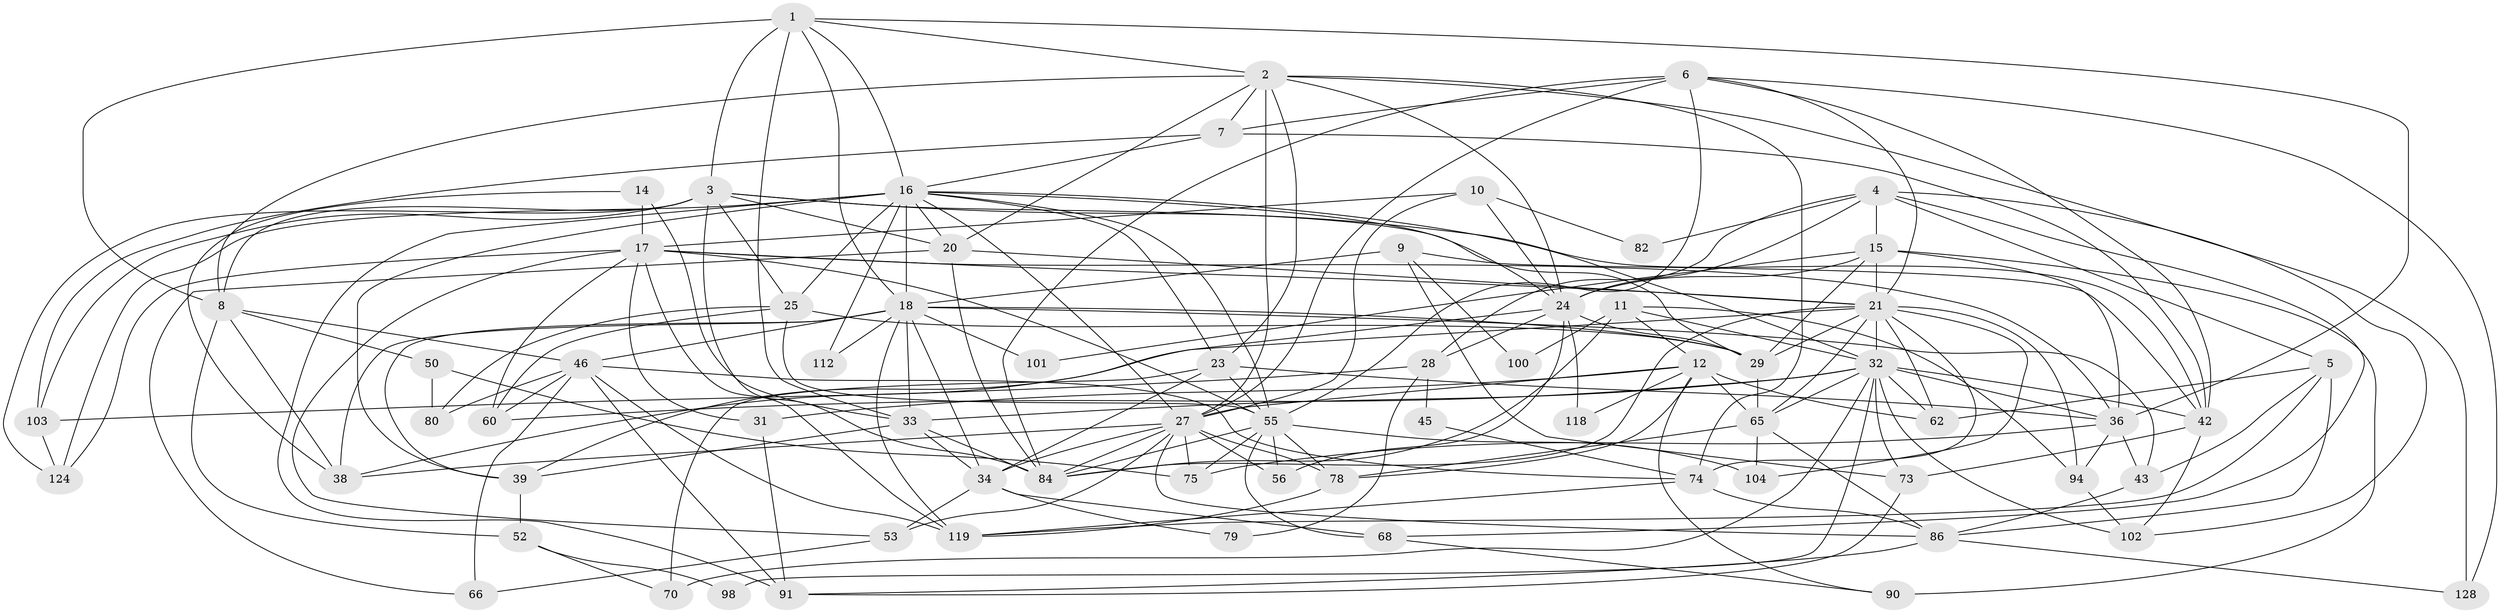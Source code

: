 // original degree distribution, {6: 0.10638297872340426, 3: 0.2765957446808511, 4: 0.22695035460992907, 5: 0.20567375886524822, 2: 0.14184397163120568, 7: 0.028368794326241134, 8: 0.014184397163120567}
// Generated by graph-tools (version 1.1) at 2025/15/03/09/25 04:15:03]
// undirected, 70 vertices, 198 edges
graph export_dot {
graph [start="1"]
  node [color=gray90,style=filled];
  1 [super="+67+137"];
  2 [super="+22+71"];
  3 [super="+13"];
  4 [super="+64"];
  5;
  6 [super="+19+44"];
  7 [super="+26"];
  8 [super="+123"];
  9;
  10;
  11;
  12 [super="+89"];
  14 [super="+96"];
  15 [super="+54"];
  16 [super="+30+35"];
  17 [super="+69"];
  18 [super="+40+95"];
  20 [super="+58"];
  21 [super="+37+51"];
  23 [super="+81"];
  24 [super="+59"];
  25 [super="+41+126"];
  27 [super="+63+57"];
  28;
  29 [super="+92+114"];
  31;
  32 [super="+85+109+47+93"];
  33 [super="+139"];
  34 [super="+110"];
  36 [super="+49"];
  38;
  39;
  42 [super="+129+105"];
  43;
  45;
  46 [super="+48+88"];
  50;
  52 [super="+134"];
  53 [super="+131"];
  55 [super="+116+77"];
  56;
  60;
  62;
  65 [super="+83+122"];
  66;
  68;
  70;
  73 [super="+125"];
  74;
  75;
  78;
  79;
  80;
  82;
  84 [super="+138+132"];
  86 [super="+111"];
  90;
  91;
  94;
  98;
  100;
  101;
  102 [super="+107"];
  103;
  104;
  112;
  118;
  119 [super="+127"];
  124 [super="+130"];
  128;
  1 -- 33;
  1 -- 36;
  1 -- 3 [weight=2];
  1 -- 2;
  1 -- 8;
  1 -- 18;
  1 -- 16;
  2 -- 23;
  2 -- 74;
  2 -- 8;
  2 -- 128;
  2 -- 20;
  2 -- 7;
  2 -- 27 [weight=2];
  2 -- 24;
  3 -- 103;
  3 -- 84;
  3 -- 42 [weight=2];
  3 -- 8;
  3 -- 20;
  3 -- 25;
  3 -- 124;
  3 -- 29 [weight=2];
  4 -- 5;
  4 -- 68;
  4 -- 82;
  4 -- 102;
  4 -- 24;
  4 -- 28;
  4 -- 15;
  5 -- 62;
  5 -- 119;
  5 -- 43;
  5 -- 86;
  6 -- 128;
  6 -- 42;
  6 -- 55 [weight=2];
  6 -- 7;
  6 -- 21;
  6 -- 84 [weight=2];
  6 -- 27;
  7 -- 16;
  7 -- 42;
  7 -- 103;
  8 -- 38;
  8 -- 50;
  8 -- 46;
  8 -- 52;
  9 -- 100;
  9 -- 42;
  9 -- 73;
  9 -- 18;
  10 -- 17;
  10 -- 82;
  10 -- 27;
  10 -- 24;
  11 -- 84;
  11 -- 94;
  11 -- 100;
  11 -- 32;
  11 -- 12;
  12 -- 31;
  12 -- 27;
  12 -- 90;
  12 -- 65;
  12 -- 118;
  12 -- 62;
  12 -- 78;
  14 -- 33;
  14 -- 38;
  14 -- 17;
  15 -- 90;
  15 -- 101;
  15 -- 21;
  15 -- 29 [weight=2];
  15 -- 36;
  15 -- 24;
  16 -- 91;
  16 -- 55;
  16 -- 25;
  16 -- 39;
  16 -- 112;
  16 -- 27;
  16 -- 124;
  16 -- 23;
  16 -- 20;
  16 -- 18 [weight=2];
  16 -- 32;
  16 -- 24;
  17 -- 53;
  17 -- 124;
  17 -- 36;
  17 -- 55;
  17 -- 60;
  17 -- 31;
  17 -- 119;
  17 -- 21;
  18 -- 39;
  18 -- 43;
  18 -- 34;
  18 -- 38;
  18 -- 119;
  18 -- 46;
  18 -- 33;
  18 -- 112;
  18 -- 101;
  18 -- 29;
  20 -- 66;
  20 -- 21;
  20 -- 84;
  21 -- 65;
  21 -- 38;
  21 -- 104;
  21 -- 62 [weight=2];
  21 -- 32 [weight=2];
  21 -- 74;
  21 -- 84;
  21 -- 94;
  21 -- 29;
  23 -- 55;
  23 -- 70;
  23 -- 34;
  23 -- 36;
  24 -- 56;
  24 -- 39;
  24 -- 29;
  24 -- 118;
  24 -- 28;
  25 -- 55;
  25 -- 29 [weight=2];
  25 -- 80;
  25 -- 60;
  27 -- 75;
  27 -- 38;
  27 -- 86;
  27 -- 56;
  27 -- 78;
  27 -- 34;
  27 -- 84;
  27 -- 53;
  28 -- 103;
  28 -- 45;
  28 -- 79;
  29 -- 65;
  31 -- 91;
  32 -- 102;
  32 -- 65;
  32 -- 33;
  32 -- 98;
  32 -- 73;
  32 -- 42 [weight=2];
  32 -- 36 [weight=2];
  32 -- 62;
  32 -- 70;
  32 -- 60;
  33 -- 39;
  33 -- 34;
  33 -- 84;
  34 -- 68;
  34 -- 53;
  34 -- 79;
  36 -- 43;
  36 -- 75;
  36 -- 94;
  39 -- 52;
  42 -- 73;
  42 -- 102;
  43 -- 86;
  45 -- 74;
  46 -- 66;
  46 -- 80;
  46 -- 74;
  46 -- 91;
  46 -- 60;
  46 -- 119;
  50 -- 75;
  50 -- 80;
  52 -- 70;
  52 -- 98;
  53 -- 66;
  55 -- 56;
  55 -- 78;
  55 -- 68;
  55 -- 104;
  55 -- 75;
  55 -- 84;
  65 -- 86;
  65 -- 104;
  65 -- 78;
  68 -- 90;
  73 -- 91;
  74 -- 119;
  74 -- 86;
  78 -- 119;
  86 -- 91;
  86 -- 128;
  94 -- 102;
  103 -- 124;
}
